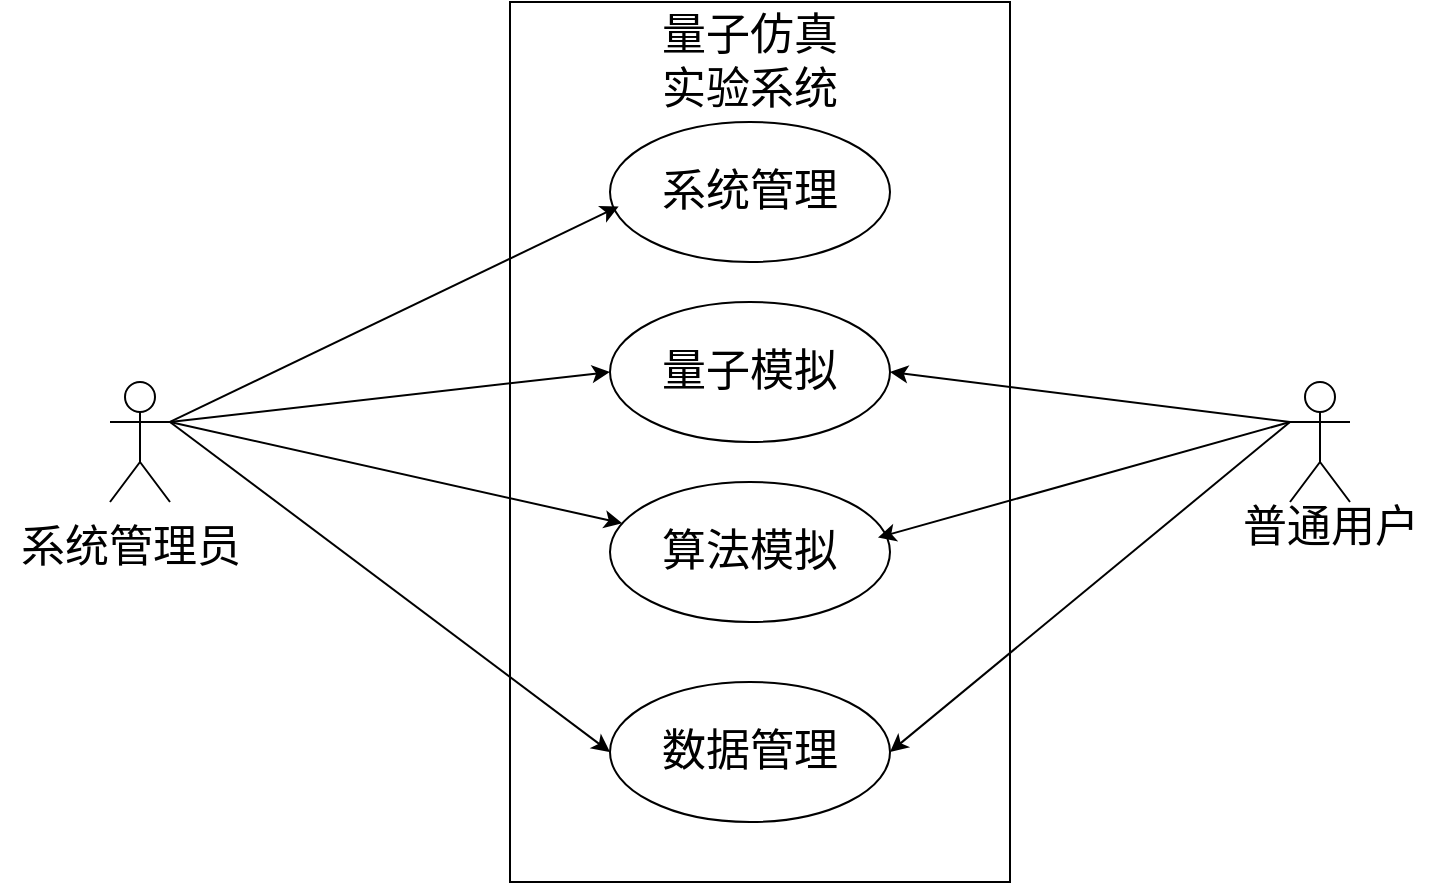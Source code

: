 <mxfile version="27.0.3">
  <diagram name="第 1 页" id="k3ZfNU9zJYXyTW3TGclp">
    <mxGraphModel dx="1042" dy="570" grid="1" gridSize="10" guides="1" tooltips="1" connect="1" arrows="1" fold="1" page="1" pageScale="1" pageWidth="827" pageHeight="1169" math="0" shadow="0">
      <root>
        <mxCell id="0" />
        <mxCell id="1" parent="0" />
        <mxCell id="10AEJ8Y7CU0zdf3qMV4C-3" value="" style="rounded=0;whiteSpace=wrap;html=1;fontSize=22;" parent="1" vertex="1">
          <mxGeometry x="330" y="110" width="250" height="440" as="geometry" />
        </mxCell>
        <mxCell id="10AEJ8Y7CU0zdf3qMV4C-4" value="量子仿真实验系统" style="text;strokeColor=none;align=center;fillColor=none;html=1;verticalAlign=middle;whiteSpace=wrap;rounded=0;fontSize=22;" parent="1" vertex="1">
          <mxGeometry x="400" y="130" width="100" height="20" as="geometry" />
        </mxCell>
        <mxCell id="PkQ2wcyarcs-Z49Vwz0M-8" style="rounded=0;orthogonalLoop=1;jettySize=auto;html=1;exitX=1;exitY=0.333;exitDx=0;exitDy=0;exitPerimeter=0;entryX=0;entryY=0.5;entryDx=0;entryDy=0;fontSize=22;" parent="1" source="10AEJ8Y7CU0zdf3qMV4C-5" target="PkQ2wcyarcs-Z49Vwz0M-3" edge="1">
          <mxGeometry relative="1" as="geometry" />
        </mxCell>
        <mxCell id="PkQ2wcyarcs-Z49Vwz0M-10" style="rounded=0;orthogonalLoop=1;jettySize=auto;html=1;exitX=1;exitY=0.333;exitDx=0;exitDy=0;exitPerimeter=0;fontSize=22;" parent="1" source="10AEJ8Y7CU0zdf3qMV4C-5" target="PkQ2wcyarcs-Z49Vwz0M-4" edge="1">
          <mxGeometry relative="1" as="geometry" />
        </mxCell>
        <mxCell id="PkQ2wcyarcs-Z49Vwz0M-11" style="rounded=0;orthogonalLoop=1;jettySize=auto;html=1;exitX=1;exitY=0.333;exitDx=0;exitDy=0;exitPerimeter=0;entryX=0;entryY=0.5;entryDx=0;entryDy=0;fontSize=22;" parent="1" source="10AEJ8Y7CU0zdf3qMV4C-5" target="PkQ2wcyarcs-Z49Vwz0M-5" edge="1">
          <mxGeometry relative="1" as="geometry" />
        </mxCell>
        <object label="Actor" id="10AEJ8Y7CU0zdf3qMV4C-5">
          <mxCell style="shape=umlActor;verticalLabelPosition=bottom;verticalAlign=top;metaEdit=0;html=1;fontColor=none;noLabel=1;fontSize=22;" parent="1" vertex="1">
            <mxGeometry x="130" y="300" width="30" height="60" as="geometry" />
          </mxCell>
        </object>
        <mxCell id="PkQ2wcyarcs-Z49Vwz0M-15" style="rounded=0;orthogonalLoop=1;jettySize=auto;html=1;exitX=0;exitY=0.333;exitDx=0;exitDy=0;exitPerimeter=0;entryX=1;entryY=0.5;entryDx=0;entryDy=0;fontSize=22;" parent="1" source="10AEJ8Y7CU0zdf3qMV4C-6" target="PkQ2wcyarcs-Z49Vwz0M-3" edge="1">
          <mxGeometry relative="1" as="geometry" />
        </mxCell>
        <mxCell id="PkQ2wcyarcs-Z49Vwz0M-17" style="rounded=0;orthogonalLoop=1;jettySize=auto;html=1;exitX=0;exitY=0.333;exitDx=0;exitDy=0;exitPerimeter=0;entryX=1;entryY=0.5;entryDx=0;entryDy=0;fontSize=22;" parent="1" source="10AEJ8Y7CU0zdf3qMV4C-6" target="PkQ2wcyarcs-Z49Vwz0M-5" edge="1">
          <mxGeometry relative="1" as="geometry" />
        </mxCell>
        <mxCell id="10AEJ8Y7CU0zdf3qMV4C-6" value="Actor" style="shape=umlActor;verticalLabelPosition=bottom;verticalAlign=top;html=1;fontColor=none;noLabel=1;fontSize=22;" parent="1" vertex="1">
          <mxGeometry x="720" y="300" width="30" height="60" as="geometry" />
        </mxCell>
        <mxCell id="PkQ2wcyarcs-Z49Vwz0M-2" value="系统管理" style="ellipse;whiteSpace=wrap;html=1;fontSize=22;" parent="1" vertex="1">
          <mxGeometry x="380" y="170" width="140" height="70" as="geometry" />
        </mxCell>
        <mxCell id="PkQ2wcyarcs-Z49Vwz0M-3" value="量子模拟" style="ellipse;whiteSpace=wrap;html=1;fontSize=22;" parent="1" vertex="1">
          <mxGeometry x="380" y="260" width="140" height="70" as="geometry" />
        </mxCell>
        <mxCell id="PkQ2wcyarcs-Z49Vwz0M-4" value="算法模拟" style="ellipse;whiteSpace=wrap;html=1;fontSize=22;" parent="1" vertex="1">
          <mxGeometry x="380" y="350" width="140" height="70" as="geometry" />
        </mxCell>
        <mxCell id="PkQ2wcyarcs-Z49Vwz0M-5" value="数据管理" style="ellipse;whiteSpace=wrap;html=1;fontSize=22;" parent="1" vertex="1">
          <mxGeometry x="380" y="450" width="140" height="70" as="geometry" />
        </mxCell>
        <mxCell id="PkQ2wcyarcs-Z49Vwz0M-7" style="rounded=0;orthogonalLoop=1;jettySize=auto;html=1;exitX=1;exitY=0.333;exitDx=0;exitDy=0;exitPerimeter=0;entryX=0.031;entryY=0.603;entryDx=0;entryDy=0;entryPerimeter=0;fontSize=22;" parent="1" source="10AEJ8Y7CU0zdf3qMV4C-5" target="PkQ2wcyarcs-Z49Vwz0M-2" edge="1">
          <mxGeometry relative="1" as="geometry" />
        </mxCell>
        <mxCell id="PkQ2wcyarcs-Z49Vwz0M-12" value="系统管理员" style="text;html=1;align=center;verticalAlign=middle;resizable=0;points=[];autosize=1;strokeColor=none;fillColor=none;fontSize=22;" parent="1" vertex="1">
          <mxGeometry x="75" y="363" width="130" height="40" as="geometry" />
        </mxCell>
        <mxCell id="PkQ2wcyarcs-Z49Vwz0M-14" value="普通用户" style="text;html=1;align=center;verticalAlign=middle;resizable=0;points=[];autosize=1;strokeColor=none;fillColor=none;fontSize=22;" parent="1" vertex="1">
          <mxGeometry x="685" y="353" width="110" height="40" as="geometry" />
        </mxCell>
        <mxCell id="PkQ2wcyarcs-Z49Vwz0M-16" style="rounded=0;orthogonalLoop=1;jettySize=auto;html=1;entryX=0.957;entryY=0.397;entryDx=0;entryDy=0;entryPerimeter=0;fontSize=22;" parent="1" target="PkQ2wcyarcs-Z49Vwz0M-4" edge="1">
          <mxGeometry relative="1" as="geometry">
            <mxPoint x="720" y="320" as="sourcePoint" />
          </mxGeometry>
        </mxCell>
      </root>
    </mxGraphModel>
  </diagram>
</mxfile>
